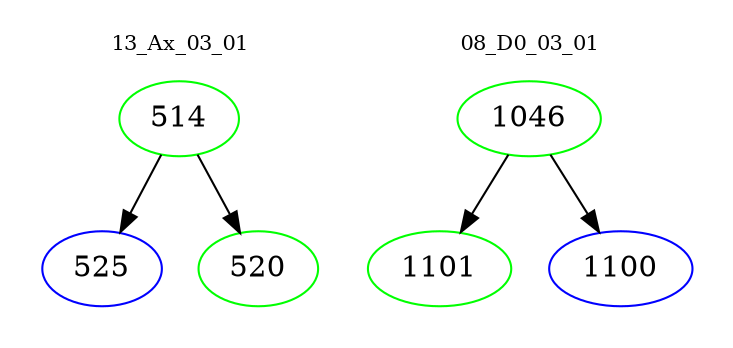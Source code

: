 digraph{
subgraph cluster_0 {
color = white
label = "13_Ax_03_01";
fontsize=10;
T0_514 [label="514", color="green"]
T0_514 -> T0_525 [color="black"]
T0_525 [label="525", color="blue"]
T0_514 -> T0_520 [color="black"]
T0_520 [label="520", color="green"]
}
subgraph cluster_1 {
color = white
label = "08_D0_03_01";
fontsize=10;
T1_1046 [label="1046", color="green"]
T1_1046 -> T1_1101 [color="black"]
T1_1101 [label="1101", color="green"]
T1_1046 -> T1_1100 [color="black"]
T1_1100 [label="1100", color="blue"]
}
}
